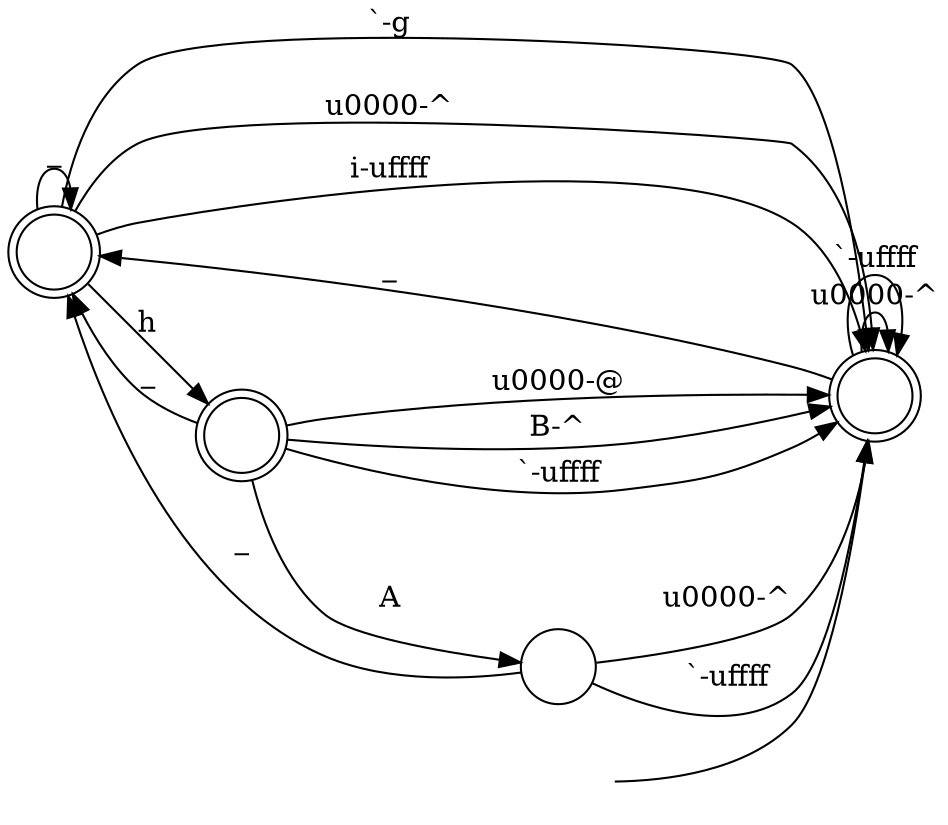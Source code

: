digraph Automaton {
  rankdir = LR;
  0 [shape=doublecircle,label=""];
  0 -> 3 [label="`-g"]
  0 -> 2 [label="h"]
  0 -> 3 [label="\u0000-^"]
  0 -> 0 [label="_"]
  0 -> 3 [label="i-\uffff"]
  1 [shape=circle,label=""];
  1 -> 3 [label="\u0000-^"]
  1 -> 0 [label="_"]
  1 -> 3 [label="`-\uffff"]
  2 [shape=doublecircle,label=""];
  2 -> 3 [label="\u0000-@"]
  2 -> 1 [label="A"]
  2 -> 0 [label="_"]
  2 -> 3 [label="B-^"]
  2 -> 3 [label="`-\uffff"]
  3 [shape=doublecircle,label=""];
  initial [shape=plaintext,label=""];
  initial -> 3
  3 -> 3 [label="\u0000-^"]
  3 -> 0 [label="_"]
  3 -> 3 [label="`-\uffff"]
}
